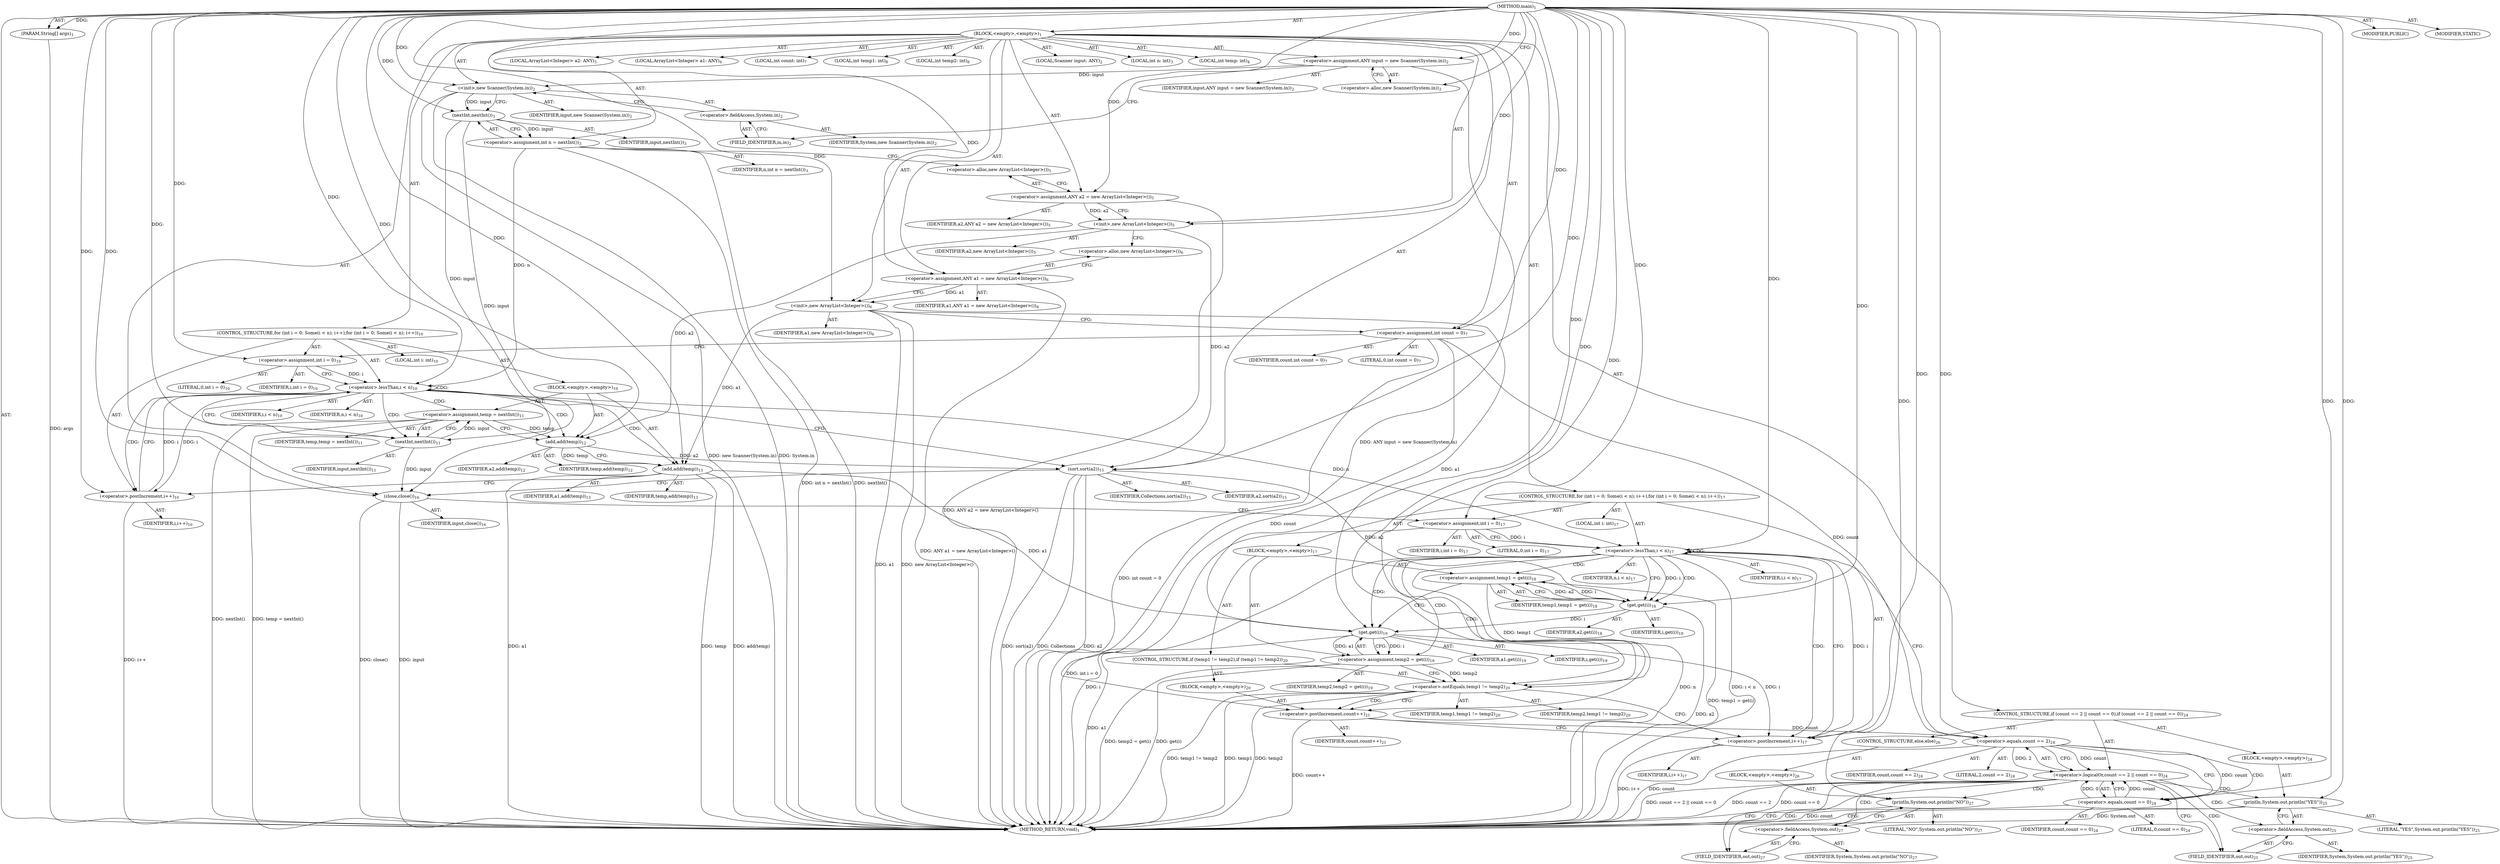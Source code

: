 digraph "main" {  
"23" [label = <(METHOD,main)<SUB>1</SUB>> ]
"24" [label = <(PARAM,String[] args)<SUB>1</SUB>> ]
"25" [label = <(BLOCK,&lt;empty&gt;,&lt;empty&gt;)<SUB>1</SUB>> ]
"4" [label = <(LOCAL,Scanner input: ANY)<SUB>2</SUB>> ]
"26" [label = <(&lt;operator&gt;.assignment,ANY input = new Scanner(System.in))<SUB>2</SUB>> ]
"27" [label = <(IDENTIFIER,input,ANY input = new Scanner(System.in))<SUB>2</SUB>> ]
"28" [label = <(&lt;operator&gt;.alloc,new Scanner(System.in))<SUB>2</SUB>> ]
"29" [label = <(&lt;init&gt;,new Scanner(System.in))<SUB>2</SUB>> ]
"3" [label = <(IDENTIFIER,input,new Scanner(System.in))<SUB>2</SUB>> ]
"30" [label = <(&lt;operator&gt;.fieldAccess,System.in)<SUB>2</SUB>> ]
"31" [label = <(IDENTIFIER,System,new Scanner(System.in))<SUB>2</SUB>> ]
"32" [label = <(FIELD_IDENTIFIER,in,in)<SUB>2</SUB>> ]
"33" [label = <(LOCAL,int n: int)<SUB>3</SUB>> ]
"34" [label = <(&lt;operator&gt;.assignment,int n = nextInt())<SUB>3</SUB>> ]
"35" [label = <(IDENTIFIER,n,int n = nextInt())<SUB>3</SUB>> ]
"36" [label = <(nextInt,nextInt())<SUB>3</SUB>> ]
"37" [label = <(IDENTIFIER,input,nextInt())<SUB>3</SUB>> ]
"38" [label = <(LOCAL,int temp: int)<SUB>4</SUB>> ]
"6" [label = <(LOCAL,ArrayList&lt;Integer&gt; a2: ANY)<SUB>5</SUB>> ]
"39" [label = <(&lt;operator&gt;.assignment,ANY a2 = new ArrayList&lt;Integer&gt;())<SUB>5</SUB>> ]
"40" [label = <(IDENTIFIER,a2,ANY a2 = new ArrayList&lt;Integer&gt;())<SUB>5</SUB>> ]
"41" [label = <(&lt;operator&gt;.alloc,new ArrayList&lt;Integer&gt;())<SUB>5</SUB>> ]
"42" [label = <(&lt;init&gt;,new ArrayList&lt;Integer&gt;())<SUB>5</SUB>> ]
"5" [label = <(IDENTIFIER,a2,new ArrayList&lt;Integer&gt;())<SUB>5</SUB>> ]
"8" [label = <(LOCAL,ArrayList&lt;Integer&gt; a1: ANY)<SUB>6</SUB>> ]
"43" [label = <(&lt;operator&gt;.assignment,ANY a1 = new ArrayList&lt;Integer&gt;())<SUB>6</SUB>> ]
"44" [label = <(IDENTIFIER,a1,ANY a1 = new ArrayList&lt;Integer&gt;())<SUB>6</SUB>> ]
"45" [label = <(&lt;operator&gt;.alloc,new ArrayList&lt;Integer&gt;())<SUB>6</SUB>> ]
"46" [label = <(&lt;init&gt;,new ArrayList&lt;Integer&gt;())<SUB>6</SUB>> ]
"7" [label = <(IDENTIFIER,a1,new ArrayList&lt;Integer&gt;())<SUB>6</SUB>> ]
"47" [label = <(LOCAL,int count: int)<SUB>7</SUB>> ]
"48" [label = <(&lt;operator&gt;.assignment,int count = 0)<SUB>7</SUB>> ]
"49" [label = <(IDENTIFIER,count,int count = 0)<SUB>7</SUB>> ]
"50" [label = <(LITERAL,0,int count = 0)<SUB>7</SUB>> ]
"51" [label = <(LOCAL,int temp1: int)<SUB>8</SUB>> ]
"52" [label = <(LOCAL,int temp2: int)<SUB>8</SUB>> ]
"53" [label = <(CONTROL_STRUCTURE,for (int i = 0; Some(i &lt; n); i++),for (int i = 0; Some(i &lt; n); i++))<SUB>10</SUB>> ]
"54" [label = <(LOCAL,int i: int)<SUB>10</SUB>> ]
"55" [label = <(&lt;operator&gt;.assignment,int i = 0)<SUB>10</SUB>> ]
"56" [label = <(IDENTIFIER,i,int i = 0)<SUB>10</SUB>> ]
"57" [label = <(LITERAL,0,int i = 0)<SUB>10</SUB>> ]
"58" [label = <(&lt;operator&gt;.lessThan,i &lt; n)<SUB>10</SUB>> ]
"59" [label = <(IDENTIFIER,i,i &lt; n)<SUB>10</SUB>> ]
"60" [label = <(IDENTIFIER,n,i &lt; n)<SUB>10</SUB>> ]
"61" [label = <(&lt;operator&gt;.postIncrement,i++)<SUB>10</SUB>> ]
"62" [label = <(IDENTIFIER,i,i++)<SUB>10</SUB>> ]
"63" [label = <(BLOCK,&lt;empty&gt;,&lt;empty&gt;)<SUB>10</SUB>> ]
"64" [label = <(&lt;operator&gt;.assignment,temp = nextInt())<SUB>11</SUB>> ]
"65" [label = <(IDENTIFIER,temp,temp = nextInt())<SUB>11</SUB>> ]
"66" [label = <(nextInt,nextInt())<SUB>11</SUB>> ]
"67" [label = <(IDENTIFIER,input,nextInt())<SUB>11</SUB>> ]
"68" [label = <(add,add(temp))<SUB>12</SUB>> ]
"69" [label = <(IDENTIFIER,a2,add(temp))<SUB>12</SUB>> ]
"70" [label = <(IDENTIFIER,temp,add(temp))<SUB>12</SUB>> ]
"71" [label = <(add,add(temp))<SUB>13</SUB>> ]
"72" [label = <(IDENTIFIER,a1,add(temp))<SUB>13</SUB>> ]
"73" [label = <(IDENTIFIER,temp,add(temp))<SUB>13</SUB>> ]
"74" [label = <(sort,sort(a2))<SUB>15</SUB>> ]
"75" [label = <(IDENTIFIER,Collections,sort(a2))<SUB>15</SUB>> ]
"76" [label = <(IDENTIFIER,a2,sort(a2))<SUB>15</SUB>> ]
"77" [label = <(close,close())<SUB>16</SUB>> ]
"78" [label = <(IDENTIFIER,input,close())<SUB>16</SUB>> ]
"79" [label = <(CONTROL_STRUCTURE,for (int i = 0; Some(i &lt; n); i++),for (int i = 0; Some(i &lt; n); i++))<SUB>17</SUB>> ]
"80" [label = <(LOCAL,int i: int)<SUB>17</SUB>> ]
"81" [label = <(&lt;operator&gt;.assignment,int i = 0)<SUB>17</SUB>> ]
"82" [label = <(IDENTIFIER,i,int i = 0)<SUB>17</SUB>> ]
"83" [label = <(LITERAL,0,int i = 0)<SUB>17</SUB>> ]
"84" [label = <(&lt;operator&gt;.lessThan,i &lt; n)<SUB>17</SUB>> ]
"85" [label = <(IDENTIFIER,i,i &lt; n)<SUB>17</SUB>> ]
"86" [label = <(IDENTIFIER,n,i &lt; n)<SUB>17</SUB>> ]
"87" [label = <(&lt;operator&gt;.postIncrement,i++)<SUB>17</SUB>> ]
"88" [label = <(IDENTIFIER,i,i++)<SUB>17</SUB>> ]
"89" [label = <(BLOCK,&lt;empty&gt;,&lt;empty&gt;)<SUB>17</SUB>> ]
"90" [label = <(&lt;operator&gt;.assignment,temp1 = get(i))<SUB>18</SUB>> ]
"91" [label = <(IDENTIFIER,temp1,temp1 = get(i))<SUB>18</SUB>> ]
"92" [label = <(get,get(i))<SUB>18</SUB>> ]
"93" [label = <(IDENTIFIER,a2,get(i))<SUB>18</SUB>> ]
"94" [label = <(IDENTIFIER,i,get(i))<SUB>18</SUB>> ]
"95" [label = <(&lt;operator&gt;.assignment,temp2 = get(i))<SUB>19</SUB>> ]
"96" [label = <(IDENTIFIER,temp2,temp2 = get(i))<SUB>19</SUB>> ]
"97" [label = <(get,get(i))<SUB>19</SUB>> ]
"98" [label = <(IDENTIFIER,a1,get(i))<SUB>19</SUB>> ]
"99" [label = <(IDENTIFIER,i,get(i))<SUB>19</SUB>> ]
"100" [label = <(CONTROL_STRUCTURE,if (temp1 != temp2),if (temp1 != temp2))<SUB>20</SUB>> ]
"101" [label = <(&lt;operator&gt;.notEquals,temp1 != temp2)<SUB>20</SUB>> ]
"102" [label = <(IDENTIFIER,temp1,temp1 != temp2)<SUB>20</SUB>> ]
"103" [label = <(IDENTIFIER,temp2,temp1 != temp2)<SUB>20</SUB>> ]
"104" [label = <(BLOCK,&lt;empty&gt;,&lt;empty&gt;)<SUB>20</SUB>> ]
"105" [label = <(&lt;operator&gt;.postIncrement,count++)<SUB>21</SUB>> ]
"106" [label = <(IDENTIFIER,count,count++)<SUB>21</SUB>> ]
"107" [label = <(CONTROL_STRUCTURE,if (count == 2 || count == 0),if (count == 2 || count == 0))<SUB>24</SUB>> ]
"108" [label = <(&lt;operator&gt;.logicalOr,count == 2 || count == 0)<SUB>24</SUB>> ]
"109" [label = <(&lt;operator&gt;.equals,count == 2)<SUB>24</SUB>> ]
"110" [label = <(IDENTIFIER,count,count == 2)<SUB>24</SUB>> ]
"111" [label = <(LITERAL,2,count == 2)<SUB>24</SUB>> ]
"112" [label = <(&lt;operator&gt;.equals,count == 0)<SUB>24</SUB>> ]
"113" [label = <(IDENTIFIER,count,count == 0)<SUB>24</SUB>> ]
"114" [label = <(LITERAL,0,count == 0)<SUB>24</SUB>> ]
"115" [label = <(BLOCK,&lt;empty&gt;,&lt;empty&gt;)<SUB>24</SUB>> ]
"116" [label = <(println,System.out.println(&quot;YES&quot;))<SUB>25</SUB>> ]
"117" [label = <(&lt;operator&gt;.fieldAccess,System.out)<SUB>25</SUB>> ]
"118" [label = <(IDENTIFIER,System,System.out.println(&quot;YES&quot;))<SUB>25</SUB>> ]
"119" [label = <(FIELD_IDENTIFIER,out,out)<SUB>25</SUB>> ]
"120" [label = <(LITERAL,&quot;YES&quot;,System.out.println(&quot;YES&quot;))<SUB>25</SUB>> ]
"121" [label = <(CONTROL_STRUCTURE,else,else)<SUB>26</SUB>> ]
"122" [label = <(BLOCK,&lt;empty&gt;,&lt;empty&gt;)<SUB>26</SUB>> ]
"123" [label = <(println,System.out.println(&quot;NO&quot;))<SUB>27</SUB>> ]
"124" [label = <(&lt;operator&gt;.fieldAccess,System.out)<SUB>27</SUB>> ]
"125" [label = <(IDENTIFIER,System,System.out.println(&quot;NO&quot;))<SUB>27</SUB>> ]
"126" [label = <(FIELD_IDENTIFIER,out,out)<SUB>27</SUB>> ]
"127" [label = <(LITERAL,&quot;NO&quot;,System.out.println(&quot;NO&quot;))<SUB>27</SUB>> ]
"128" [label = <(MODIFIER,PUBLIC)> ]
"129" [label = <(MODIFIER,STATIC)> ]
"130" [label = <(METHOD_RETURN,void)<SUB>1</SUB>> ]
  "23" -> "24"  [ label = "AST: "] 
  "23" -> "25"  [ label = "AST: "] 
  "23" -> "128"  [ label = "AST: "] 
  "23" -> "129"  [ label = "AST: "] 
  "23" -> "130"  [ label = "AST: "] 
  "25" -> "4"  [ label = "AST: "] 
  "25" -> "26"  [ label = "AST: "] 
  "25" -> "29"  [ label = "AST: "] 
  "25" -> "33"  [ label = "AST: "] 
  "25" -> "34"  [ label = "AST: "] 
  "25" -> "38"  [ label = "AST: "] 
  "25" -> "6"  [ label = "AST: "] 
  "25" -> "39"  [ label = "AST: "] 
  "25" -> "42"  [ label = "AST: "] 
  "25" -> "8"  [ label = "AST: "] 
  "25" -> "43"  [ label = "AST: "] 
  "25" -> "46"  [ label = "AST: "] 
  "25" -> "47"  [ label = "AST: "] 
  "25" -> "48"  [ label = "AST: "] 
  "25" -> "51"  [ label = "AST: "] 
  "25" -> "52"  [ label = "AST: "] 
  "25" -> "53"  [ label = "AST: "] 
  "25" -> "74"  [ label = "AST: "] 
  "25" -> "77"  [ label = "AST: "] 
  "25" -> "79"  [ label = "AST: "] 
  "25" -> "107"  [ label = "AST: "] 
  "26" -> "27"  [ label = "AST: "] 
  "26" -> "28"  [ label = "AST: "] 
  "29" -> "3"  [ label = "AST: "] 
  "29" -> "30"  [ label = "AST: "] 
  "30" -> "31"  [ label = "AST: "] 
  "30" -> "32"  [ label = "AST: "] 
  "34" -> "35"  [ label = "AST: "] 
  "34" -> "36"  [ label = "AST: "] 
  "36" -> "37"  [ label = "AST: "] 
  "39" -> "40"  [ label = "AST: "] 
  "39" -> "41"  [ label = "AST: "] 
  "42" -> "5"  [ label = "AST: "] 
  "43" -> "44"  [ label = "AST: "] 
  "43" -> "45"  [ label = "AST: "] 
  "46" -> "7"  [ label = "AST: "] 
  "48" -> "49"  [ label = "AST: "] 
  "48" -> "50"  [ label = "AST: "] 
  "53" -> "54"  [ label = "AST: "] 
  "53" -> "55"  [ label = "AST: "] 
  "53" -> "58"  [ label = "AST: "] 
  "53" -> "61"  [ label = "AST: "] 
  "53" -> "63"  [ label = "AST: "] 
  "55" -> "56"  [ label = "AST: "] 
  "55" -> "57"  [ label = "AST: "] 
  "58" -> "59"  [ label = "AST: "] 
  "58" -> "60"  [ label = "AST: "] 
  "61" -> "62"  [ label = "AST: "] 
  "63" -> "64"  [ label = "AST: "] 
  "63" -> "68"  [ label = "AST: "] 
  "63" -> "71"  [ label = "AST: "] 
  "64" -> "65"  [ label = "AST: "] 
  "64" -> "66"  [ label = "AST: "] 
  "66" -> "67"  [ label = "AST: "] 
  "68" -> "69"  [ label = "AST: "] 
  "68" -> "70"  [ label = "AST: "] 
  "71" -> "72"  [ label = "AST: "] 
  "71" -> "73"  [ label = "AST: "] 
  "74" -> "75"  [ label = "AST: "] 
  "74" -> "76"  [ label = "AST: "] 
  "77" -> "78"  [ label = "AST: "] 
  "79" -> "80"  [ label = "AST: "] 
  "79" -> "81"  [ label = "AST: "] 
  "79" -> "84"  [ label = "AST: "] 
  "79" -> "87"  [ label = "AST: "] 
  "79" -> "89"  [ label = "AST: "] 
  "81" -> "82"  [ label = "AST: "] 
  "81" -> "83"  [ label = "AST: "] 
  "84" -> "85"  [ label = "AST: "] 
  "84" -> "86"  [ label = "AST: "] 
  "87" -> "88"  [ label = "AST: "] 
  "89" -> "90"  [ label = "AST: "] 
  "89" -> "95"  [ label = "AST: "] 
  "89" -> "100"  [ label = "AST: "] 
  "90" -> "91"  [ label = "AST: "] 
  "90" -> "92"  [ label = "AST: "] 
  "92" -> "93"  [ label = "AST: "] 
  "92" -> "94"  [ label = "AST: "] 
  "95" -> "96"  [ label = "AST: "] 
  "95" -> "97"  [ label = "AST: "] 
  "97" -> "98"  [ label = "AST: "] 
  "97" -> "99"  [ label = "AST: "] 
  "100" -> "101"  [ label = "AST: "] 
  "100" -> "104"  [ label = "AST: "] 
  "101" -> "102"  [ label = "AST: "] 
  "101" -> "103"  [ label = "AST: "] 
  "104" -> "105"  [ label = "AST: "] 
  "105" -> "106"  [ label = "AST: "] 
  "107" -> "108"  [ label = "AST: "] 
  "107" -> "115"  [ label = "AST: "] 
  "107" -> "121"  [ label = "AST: "] 
  "108" -> "109"  [ label = "AST: "] 
  "108" -> "112"  [ label = "AST: "] 
  "109" -> "110"  [ label = "AST: "] 
  "109" -> "111"  [ label = "AST: "] 
  "112" -> "113"  [ label = "AST: "] 
  "112" -> "114"  [ label = "AST: "] 
  "115" -> "116"  [ label = "AST: "] 
  "116" -> "117"  [ label = "AST: "] 
  "116" -> "120"  [ label = "AST: "] 
  "117" -> "118"  [ label = "AST: "] 
  "117" -> "119"  [ label = "AST: "] 
  "121" -> "122"  [ label = "AST: "] 
  "122" -> "123"  [ label = "AST: "] 
  "123" -> "124"  [ label = "AST: "] 
  "123" -> "127"  [ label = "AST: "] 
  "124" -> "125"  [ label = "AST: "] 
  "124" -> "126"  [ label = "AST: "] 
  "26" -> "32"  [ label = "CFG: "] 
  "29" -> "36"  [ label = "CFG: "] 
  "34" -> "41"  [ label = "CFG: "] 
  "39" -> "42"  [ label = "CFG: "] 
  "42" -> "45"  [ label = "CFG: "] 
  "43" -> "46"  [ label = "CFG: "] 
  "46" -> "48"  [ label = "CFG: "] 
  "48" -> "55"  [ label = "CFG: "] 
  "74" -> "77"  [ label = "CFG: "] 
  "77" -> "81"  [ label = "CFG: "] 
  "28" -> "26"  [ label = "CFG: "] 
  "30" -> "29"  [ label = "CFG: "] 
  "36" -> "34"  [ label = "CFG: "] 
  "41" -> "39"  [ label = "CFG: "] 
  "45" -> "43"  [ label = "CFG: "] 
  "55" -> "58"  [ label = "CFG: "] 
  "58" -> "66"  [ label = "CFG: "] 
  "58" -> "74"  [ label = "CFG: "] 
  "61" -> "58"  [ label = "CFG: "] 
  "81" -> "84"  [ label = "CFG: "] 
  "84" -> "92"  [ label = "CFG: "] 
  "84" -> "109"  [ label = "CFG: "] 
  "87" -> "84"  [ label = "CFG: "] 
  "108" -> "119"  [ label = "CFG: "] 
  "108" -> "126"  [ label = "CFG: "] 
  "32" -> "30"  [ label = "CFG: "] 
  "64" -> "68"  [ label = "CFG: "] 
  "68" -> "71"  [ label = "CFG: "] 
  "71" -> "61"  [ label = "CFG: "] 
  "90" -> "97"  [ label = "CFG: "] 
  "95" -> "101"  [ label = "CFG: "] 
  "109" -> "108"  [ label = "CFG: "] 
  "109" -> "112"  [ label = "CFG: "] 
  "112" -> "108"  [ label = "CFG: "] 
  "116" -> "130"  [ label = "CFG: "] 
  "66" -> "64"  [ label = "CFG: "] 
  "92" -> "90"  [ label = "CFG: "] 
  "97" -> "95"  [ label = "CFG: "] 
  "101" -> "105"  [ label = "CFG: "] 
  "101" -> "87"  [ label = "CFG: "] 
  "117" -> "116"  [ label = "CFG: "] 
  "123" -> "130"  [ label = "CFG: "] 
  "105" -> "87"  [ label = "CFG: "] 
  "119" -> "117"  [ label = "CFG: "] 
  "124" -> "123"  [ label = "CFG: "] 
  "126" -> "124"  [ label = "CFG: "] 
  "23" -> "28"  [ label = "CFG: "] 
  "24" -> "130"  [ label = "DDG: args"] 
  "26" -> "130"  [ label = "DDG: ANY input = new Scanner(System.in)"] 
  "29" -> "130"  [ label = "DDG: System.in"] 
  "29" -> "130"  [ label = "DDG: new Scanner(System.in)"] 
  "34" -> "130"  [ label = "DDG: nextInt()"] 
  "34" -> "130"  [ label = "DDG: int n = nextInt()"] 
  "39" -> "130"  [ label = "DDG: ANY a2 = new ArrayList&lt;Integer&gt;()"] 
  "43" -> "130"  [ label = "DDG: ANY a1 = new ArrayList&lt;Integer&gt;()"] 
  "46" -> "130"  [ label = "DDG: a1"] 
  "46" -> "130"  [ label = "DDG: new ArrayList&lt;Integer&gt;()"] 
  "48" -> "130"  [ label = "DDG: int count = 0"] 
  "74" -> "130"  [ label = "DDG: a2"] 
  "74" -> "130"  [ label = "DDG: sort(a2)"] 
  "77" -> "130"  [ label = "DDG: input"] 
  "77" -> "130"  [ label = "DDG: close()"] 
  "81" -> "130"  [ label = "DDG: int i = 0"] 
  "84" -> "130"  [ label = "DDG: i"] 
  "84" -> "130"  [ label = "DDG: n"] 
  "84" -> "130"  [ label = "DDG: i &lt; n"] 
  "109" -> "130"  [ label = "DDG: count"] 
  "108" -> "130"  [ label = "DDG: count == 2"] 
  "112" -> "130"  [ label = "DDG: count"] 
  "108" -> "130"  [ label = "DDG: count == 0"] 
  "108" -> "130"  [ label = "DDG: count == 2 || count == 0"] 
  "116" -> "130"  [ label = "DDG: System.out"] 
  "92" -> "130"  [ label = "DDG: a2"] 
  "90" -> "130"  [ label = "DDG: temp1 = get(i)"] 
  "97" -> "130"  [ label = "DDG: a1"] 
  "95" -> "130"  [ label = "DDG: get(i)"] 
  "95" -> "130"  [ label = "DDG: temp2 = get(i)"] 
  "101" -> "130"  [ label = "DDG: temp1"] 
  "101" -> "130"  [ label = "DDG: temp2"] 
  "101" -> "130"  [ label = "DDG: temp1 != temp2"] 
  "105" -> "130"  [ label = "DDG: count++"] 
  "87" -> "130"  [ label = "DDG: i++"] 
  "64" -> "130"  [ label = "DDG: nextInt()"] 
  "64" -> "130"  [ label = "DDG: temp = nextInt()"] 
  "71" -> "130"  [ label = "DDG: a1"] 
  "71" -> "130"  [ label = "DDG: temp"] 
  "71" -> "130"  [ label = "DDG: add(temp)"] 
  "61" -> "130"  [ label = "DDG: i++"] 
  "74" -> "130"  [ label = "DDG: Collections"] 
  "23" -> "24"  [ label = "DDG: "] 
  "23" -> "26"  [ label = "DDG: "] 
  "36" -> "34"  [ label = "DDG: input"] 
  "23" -> "39"  [ label = "DDG: "] 
  "23" -> "43"  [ label = "DDG: "] 
  "23" -> "48"  [ label = "DDG: "] 
  "26" -> "29"  [ label = "DDG: input"] 
  "23" -> "29"  [ label = "DDG: "] 
  "39" -> "42"  [ label = "DDG: a2"] 
  "23" -> "42"  [ label = "DDG: "] 
  "43" -> "46"  [ label = "DDG: a1"] 
  "23" -> "46"  [ label = "DDG: "] 
  "23" -> "55"  [ label = "DDG: "] 
  "23" -> "74"  [ label = "DDG: "] 
  "42" -> "74"  [ label = "DDG: a2"] 
  "68" -> "74"  [ label = "DDG: a2"] 
  "36" -> "77"  [ label = "DDG: input"] 
  "66" -> "77"  [ label = "DDG: input"] 
  "23" -> "77"  [ label = "DDG: "] 
  "23" -> "81"  [ label = "DDG: "] 
  "29" -> "36"  [ label = "DDG: input"] 
  "23" -> "36"  [ label = "DDG: "] 
  "55" -> "58"  [ label = "DDG: i"] 
  "61" -> "58"  [ label = "DDG: i"] 
  "23" -> "58"  [ label = "DDG: "] 
  "34" -> "58"  [ label = "DDG: n"] 
  "58" -> "61"  [ label = "DDG: i"] 
  "23" -> "61"  [ label = "DDG: "] 
  "66" -> "64"  [ label = "DDG: input"] 
  "81" -> "84"  [ label = "DDG: i"] 
  "87" -> "84"  [ label = "DDG: i"] 
  "23" -> "84"  [ label = "DDG: "] 
  "58" -> "84"  [ label = "DDG: n"] 
  "97" -> "87"  [ label = "DDG: i"] 
  "23" -> "87"  [ label = "DDG: "] 
  "92" -> "90"  [ label = "DDG: a2"] 
  "92" -> "90"  [ label = "DDG: i"] 
  "97" -> "95"  [ label = "DDG: a1"] 
  "97" -> "95"  [ label = "DDG: i"] 
  "109" -> "108"  [ label = "DDG: count"] 
  "109" -> "108"  [ label = "DDG: 2"] 
  "112" -> "108"  [ label = "DDG: count"] 
  "112" -> "108"  [ label = "DDG: 0"] 
  "42" -> "68"  [ label = "DDG: a2"] 
  "23" -> "68"  [ label = "DDG: "] 
  "64" -> "68"  [ label = "DDG: temp"] 
  "46" -> "71"  [ label = "DDG: a1"] 
  "23" -> "71"  [ label = "DDG: "] 
  "68" -> "71"  [ label = "DDG: temp"] 
  "48" -> "109"  [ label = "DDG: count"] 
  "105" -> "109"  [ label = "DDG: count"] 
  "23" -> "109"  [ label = "DDG: "] 
  "109" -> "112"  [ label = "DDG: count"] 
  "23" -> "112"  [ label = "DDG: "] 
  "23" -> "116"  [ label = "DDG: "] 
  "36" -> "66"  [ label = "DDG: input"] 
  "23" -> "66"  [ label = "DDG: "] 
  "74" -> "92"  [ label = "DDG: a2"] 
  "23" -> "92"  [ label = "DDG: "] 
  "84" -> "92"  [ label = "DDG: i"] 
  "46" -> "97"  [ label = "DDG: a1"] 
  "71" -> "97"  [ label = "DDG: a1"] 
  "23" -> "97"  [ label = "DDG: "] 
  "92" -> "97"  [ label = "DDG: i"] 
  "90" -> "101"  [ label = "DDG: temp1"] 
  "23" -> "101"  [ label = "DDG: "] 
  "95" -> "101"  [ label = "DDG: temp2"] 
  "23" -> "123"  [ label = "DDG: "] 
  "48" -> "105"  [ label = "DDG: count"] 
  "23" -> "105"  [ label = "DDG: "] 
  "58" -> "68"  [ label = "CDG: "] 
  "58" -> "64"  [ label = "CDG: "] 
  "58" -> "66"  [ label = "CDG: "] 
  "58" -> "58"  [ label = "CDG: "] 
  "58" -> "61"  [ label = "CDG: "] 
  "58" -> "71"  [ label = "CDG: "] 
  "84" -> "84"  [ label = "CDG: "] 
  "84" -> "95"  [ label = "CDG: "] 
  "84" -> "92"  [ label = "CDG: "] 
  "84" -> "87"  [ label = "CDG: "] 
  "84" -> "97"  [ label = "CDG: "] 
  "84" -> "101"  [ label = "CDG: "] 
  "84" -> "90"  [ label = "CDG: "] 
  "108" -> "116"  [ label = "CDG: "] 
  "108" -> "119"  [ label = "CDG: "] 
  "108" -> "123"  [ label = "CDG: "] 
  "108" -> "126"  [ label = "CDG: "] 
  "108" -> "117"  [ label = "CDG: "] 
  "108" -> "124"  [ label = "CDG: "] 
  "109" -> "112"  [ label = "CDG: "] 
  "101" -> "105"  [ label = "CDG: "] 
}
